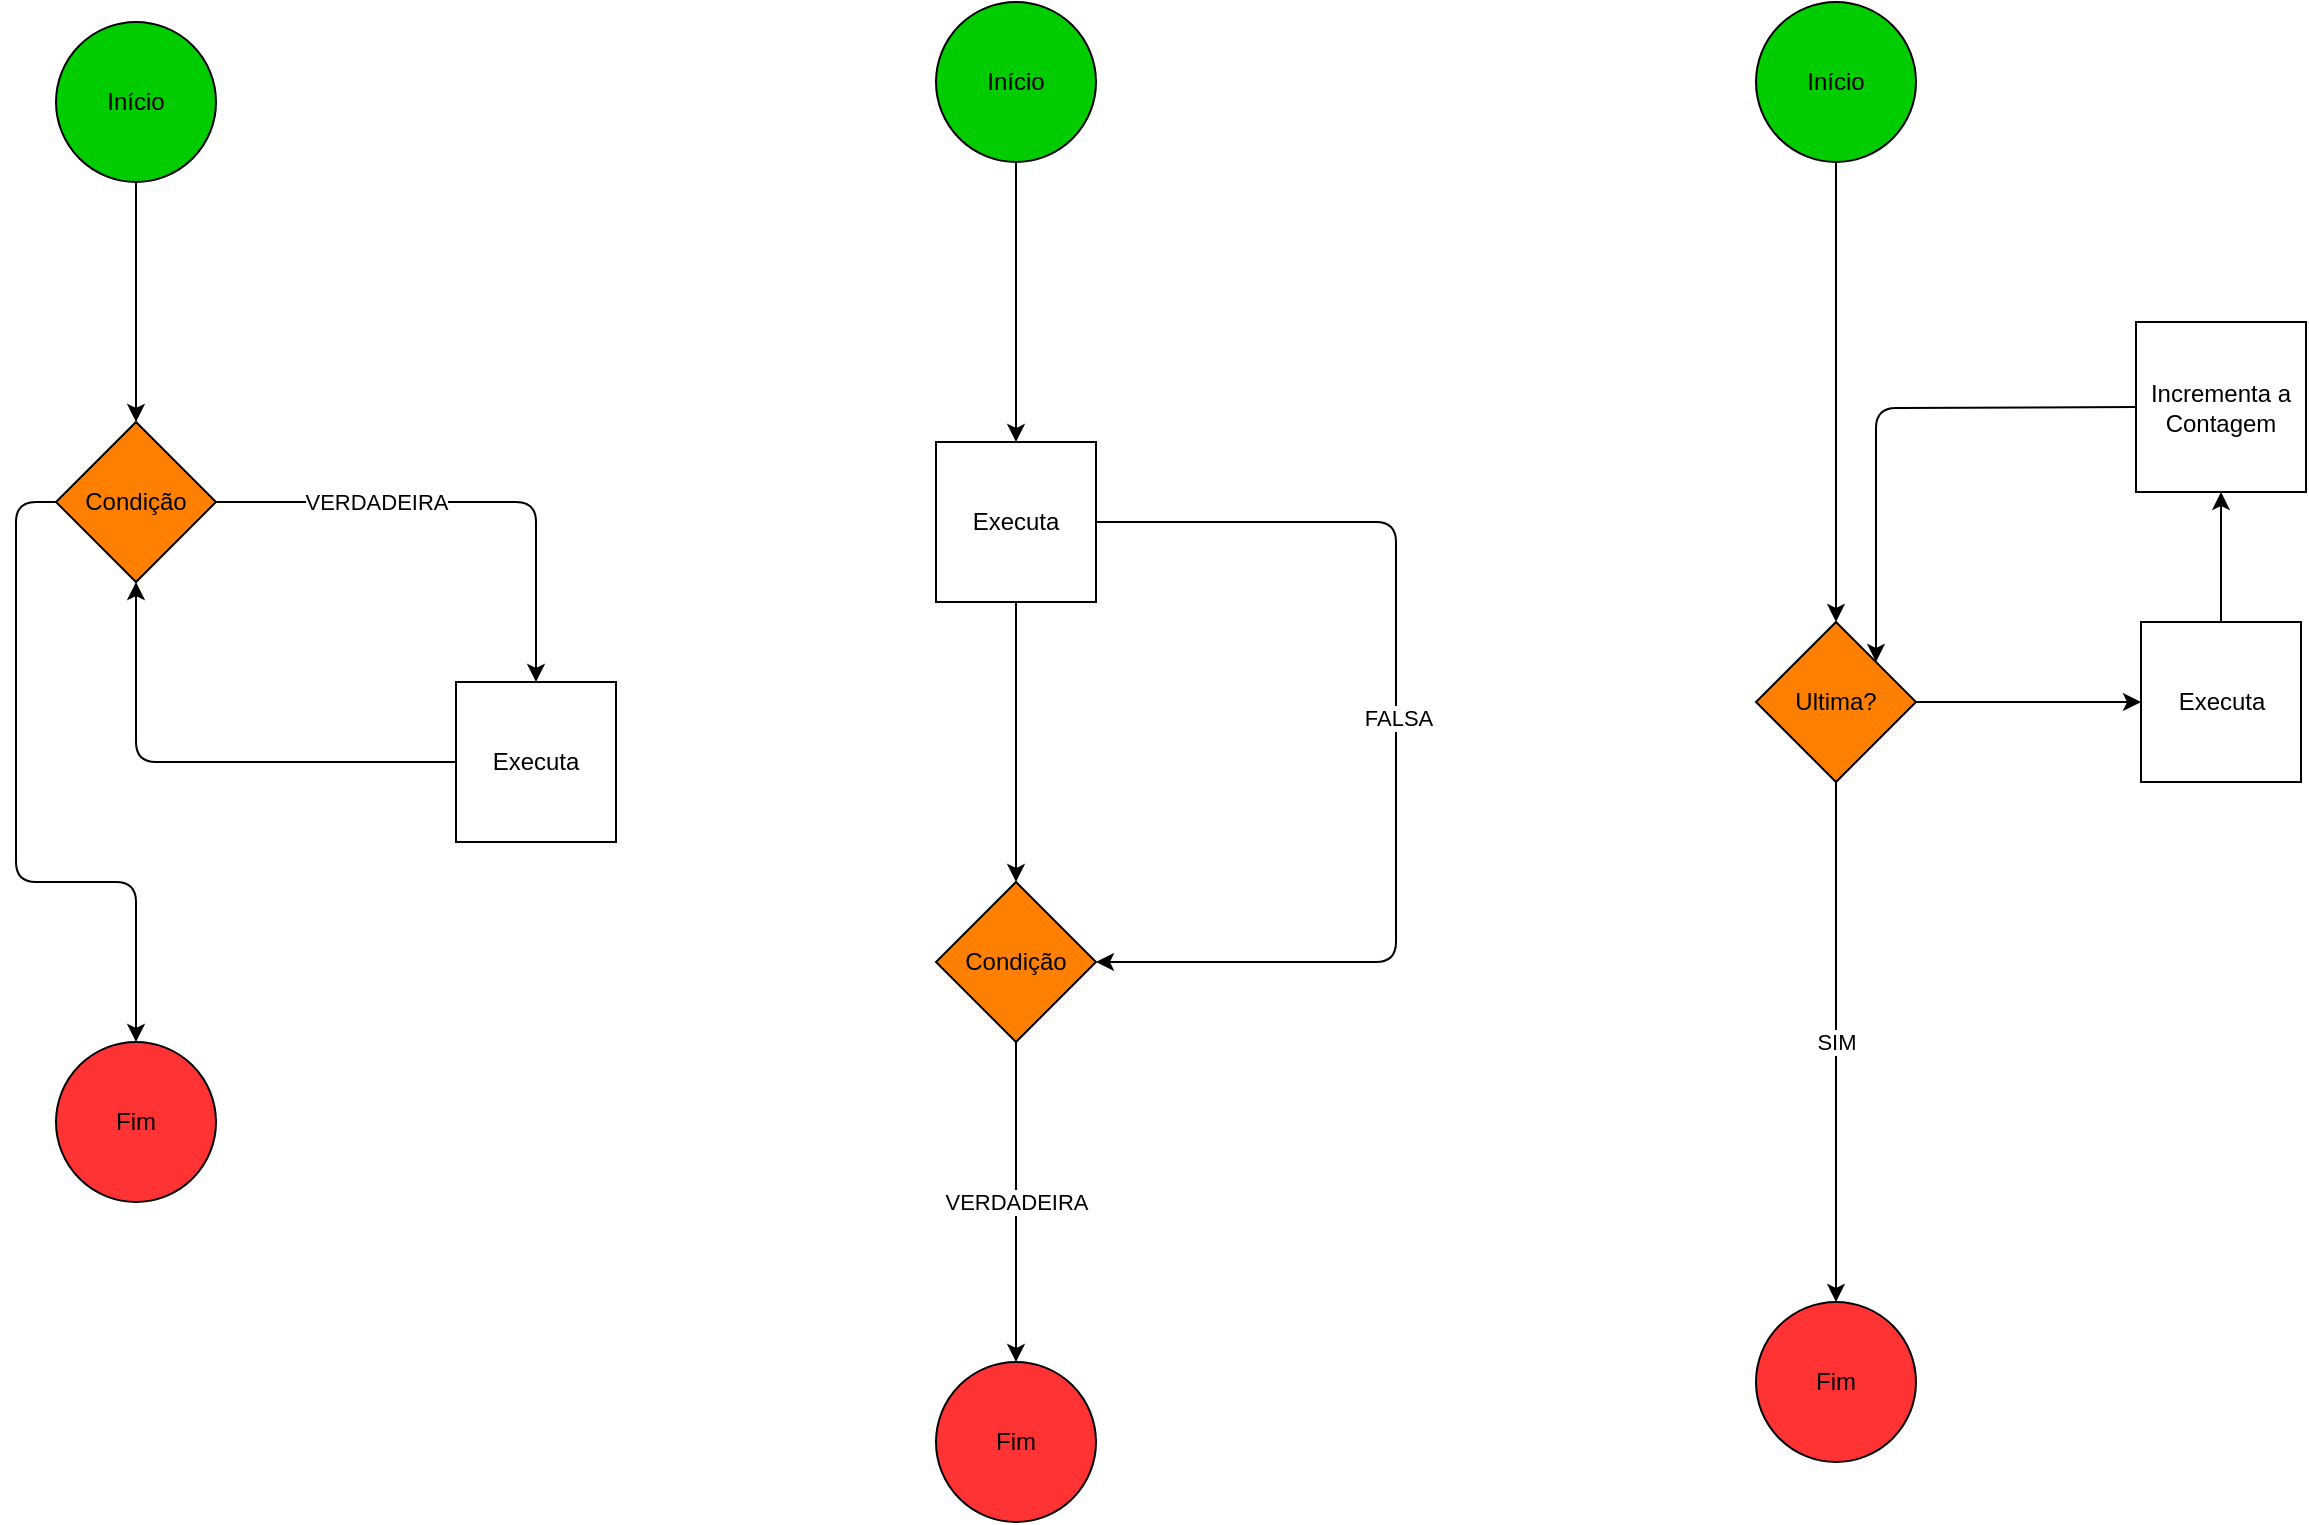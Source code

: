 <mxfile>
    <diagram id="of1-wcsXFz7PHJgJoiku" name="Página-1">
        <mxGraphModel dx="1456" dy="792" grid="1" gridSize="10" guides="1" tooltips="1" connect="1" arrows="1" fold="1" page="1" pageScale="1" pageWidth="827" pageHeight="1169" math="0" shadow="0">
            <root>
                <mxCell id="0"/>
                <mxCell id="1" parent="0"/>
                <mxCell id="22" value="Ultima?" style="rhombus;whiteSpace=wrap;html=1;fillColor=#FF8000;" vertex="1" parent="1">
                    <mxGeometry x="890" y="370" width="80" height="80" as="geometry"/>
                </mxCell>
                <mxCell id="2" value="Início" style="ellipse;whiteSpace=wrap;html=1;aspect=fixed;fillColor=#00CC00;" vertex="1" parent="1">
                    <mxGeometry x="40" y="70" width="80" height="80" as="geometry"/>
                </mxCell>
                <mxCell id="3" value="Início" style="ellipse;whiteSpace=wrap;html=1;aspect=fixed;fillColor=#00CC00;" vertex="1" parent="1">
                    <mxGeometry x="480" y="60" width="80" height="80" as="geometry"/>
                </mxCell>
                <mxCell id="4" value="Início" style="ellipse;whiteSpace=wrap;html=1;aspect=fixed;fillColor=#00CC00;" vertex="1" parent="1">
                    <mxGeometry x="890" y="60" width="80" height="80" as="geometry"/>
                </mxCell>
                <mxCell id="5" value="Fim" style="ellipse;whiteSpace=wrap;html=1;aspect=fixed;fillColor=#FF3333;" vertex="1" parent="1">
                    <mxGeometry x="40" y="580" width="80" height="80" as="geometry"/>
                </mxCell>
                <mxCell id="6" value="Fim" style="ellipse;whiteSpace=wrap;html=1;aspect=fixed;fillColor=#FF3333;" vertex="1" parent="1">
                    <mxGeometry x="480" y="740" width="80" height="80" as="geometry"/>
                </mxCell>
                <mxCell id="7" value="Fim" style="ellipse;whiteSpace=wrap;html=1;aspect=fixed;fillColor=#FF3333;" vertex="1" parent="1">
                    <mxGeometry x="890" y="710" width="80" height="80" as="geometry"/>
                </mxCell>
                <mxCell id="8" value="Condição" style="rhombus;whiteSpace=wrap;html=1;fillColor=#FF8000;" vertex="1" parent="1">
                    <mxGeometry x="40" y="270" width="80" height="80" as="geometry"/>
                </mxCell>
                <mxCell id="9" value="" style="endArrow=classic;html=1;entryX=0.5;entryY=0;entryDx=0;entryDy=0;exitX=0.5;exitY=1;exitDx=0;exitDy=0;" edge="1" parent="1" source="2" target="8">
                    <mxGeometry width="50" height="50" relative="1" as="geometry">
                        <mxPoint x="60" y="210" as="sourcePoint"/>
                        <mxPoint x="110" y="160" as="targetPoint"/>
                    </mxGeometry>
                </mxCell>
                <mxCell id="10" value="Executa" style="whiteSpace=wrap;html=1;aspect=fixed;" vertex="1" parent="1">
                    <mxGeometry x="240" y="400" width="80" height="80" as="geometry"/>
                </mxCell>
                <mxCell id="11" value="VERDADEIRA" style="endArrow=classic;html=1;entryX=0.5;entryY=0;entryDx=0;entryDy=0;exitX=1;exitY=0.5;exitDx=0;exitDy=0;" edge="1" parent="1" source="8" target="10">
                    <mxGeometry x="-0.36" width="50" height="50" relative="1" as="geometry">
                        <mxPoint x="120" y="280" as="sourcePoint"/>
                        <mxPoint x="170" y="230" as="targetPoint"/>
                        <Array as="points">
                            <mxPoint x="210" y="310"/>
                            <mxPoint x="280" y="310"/>
                        </Array>
                        <mxPoint as="offset"/>
                    </mxGeometry>
                </mxCell>
                <mxCell id="12" value="" style="endArrow=classic;html=1;entryX=0.5;entryY=1;entryDx=0;entryDy=0;exitX=0;exitY=0.5;exitDx=0;exitDy=0;" edge="1" parent="1" source="10" target="8">
                    <mxGeometry width="50" height="50" relative="1" as="geometry">
                        <mxPoint x="40" y="380" as="sourcePoint"/>
                        <mxPoint x="90" y="330" as="targetPoint"/>
                        <Array as="points">
                            <mxPoint x="80" y="440"/>
                            <mxPoint x="80" y="370"/>
                        </Array>
                    </mxGeometry>
                </mxCell>
                <mxCell id="14" value="" style="endArrow=classic;html=1;exitX=0;exitY=0.5;exitDx=0;exitDy=0;entryX=0.5;entryY=0;entryDx=0;entryDy=0;" edge="1" parent="1" source="8" target="5">
                    <mxGeometry width="50" height="50" relative="1" as="geometry">
                        <mxPoint x="10" y="410" as="sourcePoint"/>
                        <mxPoint x="60" y="360" as="targetPoint"/>
                        <Array as="points">
                            <mxPoint x="20" y="310"/>
                            <mxPoint x="20" y="500"/>
                            <mxPoint x="80" y="500"/>
                        </Array>
                    </mxGeometry>
                </mxCell>
                <mxCell id="15" value="Executa" style="whiteSpace=wrap;html=1;aspect=fixed;" vertex="1" parent="1">
                    <mxGeometry x="480" y="280" width="80" height="80" as="geometry"/>
                </mxCell>
                <mxCell id="16" value="" style="endArrow=classic;html=1;exitX=0.5;exitY=1;exitDx=0;exitDy=0;entryX=0.5;entryY=0;entryDx=0;entryDy=0;" edge="1" parent="1" source="3" target="15">
                    <mxGeometry width="50" height="50" relative="1" as="geometry">
                        <mxPoint x="495" y="220" as="sourcePoint"/>
                        <mxPoint x="545" y="170" as="targetPoint"/>
                    </mxGeometry>
                </mxCell>
                <mxCell id="17" value="Condição" style="rhombus;whiteSpace=wrap;html=1;fillColor=#FF8000;" vertex="1" parent="1">
                    <mxGeometry x="480" y="500" width="80" height="80" as="geometry"/>
                </mxCell>
                <mxCell id="18" value="" style="endArrow=classic;html=1;exitX=0.5;exitY=1;exitDx=0;exitDy=0;entryX=0.5;entryY=0;entryDx=0;entryDy=0;" edge="1" parent="1" source="15" target="17">
                    <mxGeometry width="50" height="50" relative="1" as="geometry">
                        <mxPoint x="530" y="430" as="sourcePoint"/>
                        <mxPoint x="580" y="380" as="targetPoint"/>
                    </mxGeometry>
                </mxCell>
                <mxCell id="19" value="VERDADEIRA" style="endArrow=classic;html=1;exitX=0.5;exitY=1;exitDx=0;exitDy=0;entryX=0.5;entryY=0;entryDx=0;entryDy=0;" edge="1" parent="1" source="17" target="6">
                    <mxGeometry width="50" height="50" relative="1" as="geometry">
                        <mxPoint x="520" y="650" as="sourcePoint"/>
                        <mxPoint x="570" y="600" as="targetPoint"/>
                    </mxGeometry>
                </mxCell>
                <mxCell id="20" value="" style="endArrow=classic;html=1;exitX=1;exitY=0.5;exitDx=0;exitDy=0;entryX=1;entryY=0.5;entryDx=0;entryDy=0;" edge="1" parent="1" source="15" target="17">
                    <mxGeometry width="50" height="50" relative="1" as="geometry">
                        <mxPoint x="590" y="320" as="sourcePoint"/>
                        <mxPoint x="640" y="270" as="targetPoint"/>
                        <Array as="points">
                            <mxPoint x="710" y="320"/>
                            <mxPoint x="710" y="540"/>
                        </Array>
                    </mxGeometry>
                </mxCell>
                <mxCell id="21" value="FALSA" style="edgeLabel;html=1;align=center;verticalAlign=middle;resizable=0;points=[];" vertex="1" connectable="0" parent="20">
                    <mxGeometry x="-0.046" y="1" relative="1" as="geometry">
                        <mxPoint as="offset"/>
                    </mxGeometry>
                </mxCell>
                <mxCell id="23" value="" style="endArrow=classic;html=1;exitX=0.5;exitY=1;exitDx=0;exitDy=0;" edge="1" parent="1" source="4" target="22">
                    <mxGeometry width="50" height="50" relative="1" as="geometry">
                        <mxPoint x="960" y="210" as="sourcePoint"/>
                        <mxPoint x="1010" y="160" as="targetPoint"/>
                    </mxGeometry>
                </mxCell>
                <mxCell id="24" value="SIM" style="endArrow=classic;html=1;exitX=0.5;exitY=1;exitDx=0;exitDy=0;entryX=0.5;entryY=0;entryDx=0;entryDy=0;" edge="1" parent="1" source="22" target="7">
                    <mxGeometry width="50" height="50" relative="1" as="geometry">
                        <mxPoint x="950" y="530" as="sourcePoint"/>
                        <mxPoint x="1000" y="480" as="targetPoint"/>
                    </mxGeometry>
                </mxCell>
                <mxCell id="25" value="Incrementa a Contagem" style="whiteSpace=wrap;html=1;aspect=fixed;fillColor=none;" vertex="1" parent="1">
                    <mxGeometry x="1080" y="220" width="85" height="85" as="geometry"/>
                </mxCell>
                <mxCell id="26" value="Executa" style="whiteSpace=wrap;html=1;aspect=fixed;fillColor=none;" vertex="1" parent="1">
                    <mxGeometry x="1082.5" y="370" width="80" height="80" as="geometry"/>
                </mxCell>
                <mxCell id="27" value="" style="endArrow=classic;html=1;exitX=1;exitY=0.5;exitDx=0;exitDy=0;entryX=0;entryY=0.5;entryDx=0;entryDy=0;" edge="1" parent="1" source="22" target="26">
                    <mxGeometry width="50" height="50" relative="1" as="geometry">
                        <mxPoint x="960" y="520" as="sourcePoint"/>
                        <mxPoint x="1010" y="470" as="targetPoint"/>
                        <Array as="points">
                            <mxPoint x="1030" y="410"/>
                        </Array>
                    </mxGeometry>
                </mxCell>
                <mxCell id="28" value="" style="endArrow=classic;html=1;exitX=0.5;exitY=0;exitDx=0;exitDy=0;entryX=0.5;entryY=1;entryDx=0;entryDy=0;" edge="1" parent="1" source="26" target="25">
                    <mxGeometry width="50" height="50" relative="1" as="geometry">
                        <mxPoint x="1095" y="440" as="sourcePoint"/>
                        <mxPoint x="1145" y="390" as="targetPoint"/>
                    </mxGeometry>
                </mxCell>
                <mxCell id="29" value="" style="endArrow=classic;html=1;entryX=1;entryY=0;entryDx=0;entryDy=0;exitX=0;exitY=0.5;exitDx=0;exitDy=0;" edge="1" parent="1" source="25" target="22">
                    <mxGeometry width="50" height="50" relative="1" as="geometry">
                        <mxPoint x="1080" y="340" as="sourcePoint"/>
                        <mxPoint x="1050" y="317.5" as="targetPoint"/>
                        <Array as="points">
                            <mxPoint x="950" y="263"/>
                        </Array>
                    </mxGeometry>
                </mxCell>
            </root>
        </mxGraphModel>
    </diagram>
</mxfile>